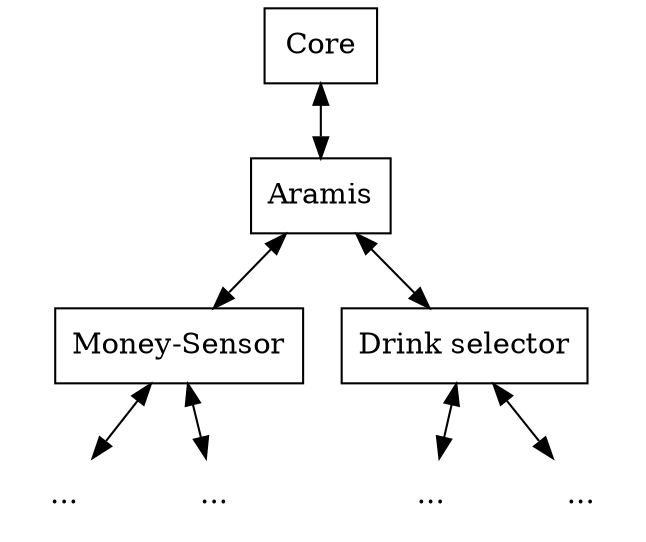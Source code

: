 digraph {
    node [shape="box"];

    core   [label="Core"];
    aramis [label="Aramis"];
    moneyS [label="Money-Sensor"];
    drinkD [label="Drink selector"];

    other1 [label="...",shape="none"];
    other2 [label="...",shape="none"];

    other3 [label="...",shape="none"];
    other4 [label="...",shape="none"];

    edge [dir="both"];

    core -> aramis;
    aramis -> moneyS;
    aramis -> drinkD;

    moneyS -> other1;
    moneyS -> other2;

    drinkD -> other3;
    drinkD -> other4;
}
